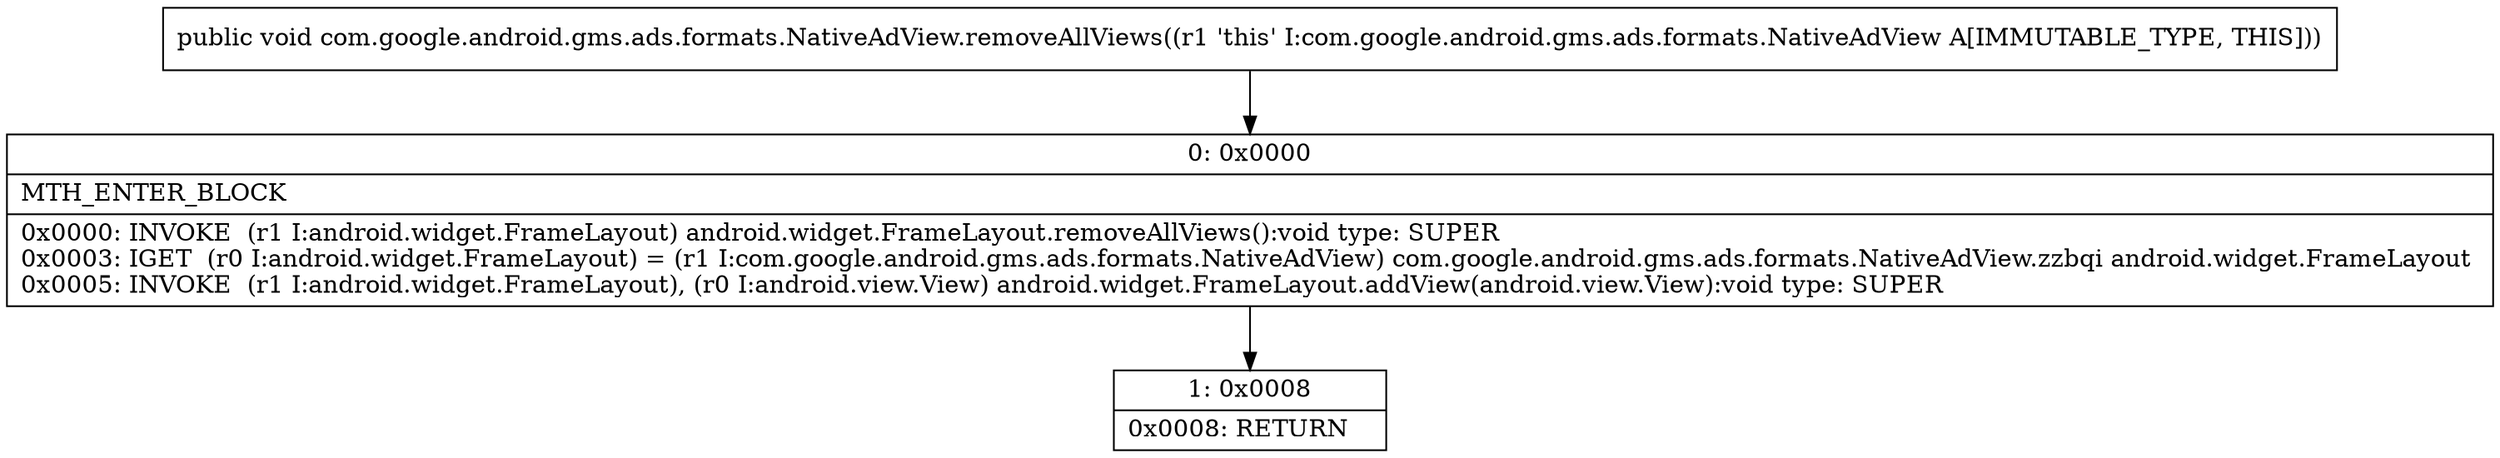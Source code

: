 digraph "CFG forcom.google.android.gms.ads.formats.NativeAdView.removeAllViews()V" {
Node_0 [shape=record,label="{0\:\ 0x0000|MTH_ENTER_BLOCK\l|0x0000: INVOKE  (r1 I:android.widget.FrameLayout) android.widget.FrameLayout.removeAllViews():void type: SUPER \l0x0003: IGET  (r0 I:android.widget.FrameLayout) = (r1 I:com.google.android.gms.ads.formats.NativeAdView) com.google.android.gms.ads.formats.NativeAdView.zzbqi android.widget.FrameLayout \l0x0005: INVOKE  (r1 I:android.widget.FrameLayout), (r0 I:android.view.View) android.widget.FrameLayout.addView(android.view.View):void type: SUPER \l}"];
Node_1 [shape=record,label="{1\:\ 0x0008|0x0008: RETURN   \l}"];
MethodNode[shape=record,label="{public void com.google.android.gms.ads.formats.NativeAdView.removeAllViews((r1 'this' I:com.google.android.gms.ads.formats.NativeAdView A[IMMUTABLE_TYPE, THIS])) }"];
MethodNode -> Node_0;
Node_0 -> Node_1;
}

